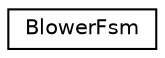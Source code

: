 digraph "Graphical Class Hierarchy"
{
 // LATEX_PDF_SIZE
  edge [fontname="Helvetica",fontsize="10",labelfontname="Helvetica",labelfontsize="10"];
  node [fontname="Helvetica",fontsize="10",shape=record];
  rankdir="LR";
  Node0 [label="BlowerFsm",height=0.2,width=0.4,color="black", fillcolor="white", style="filled",URL="$classBlowerFsm.html",tooltip=" "];
}

